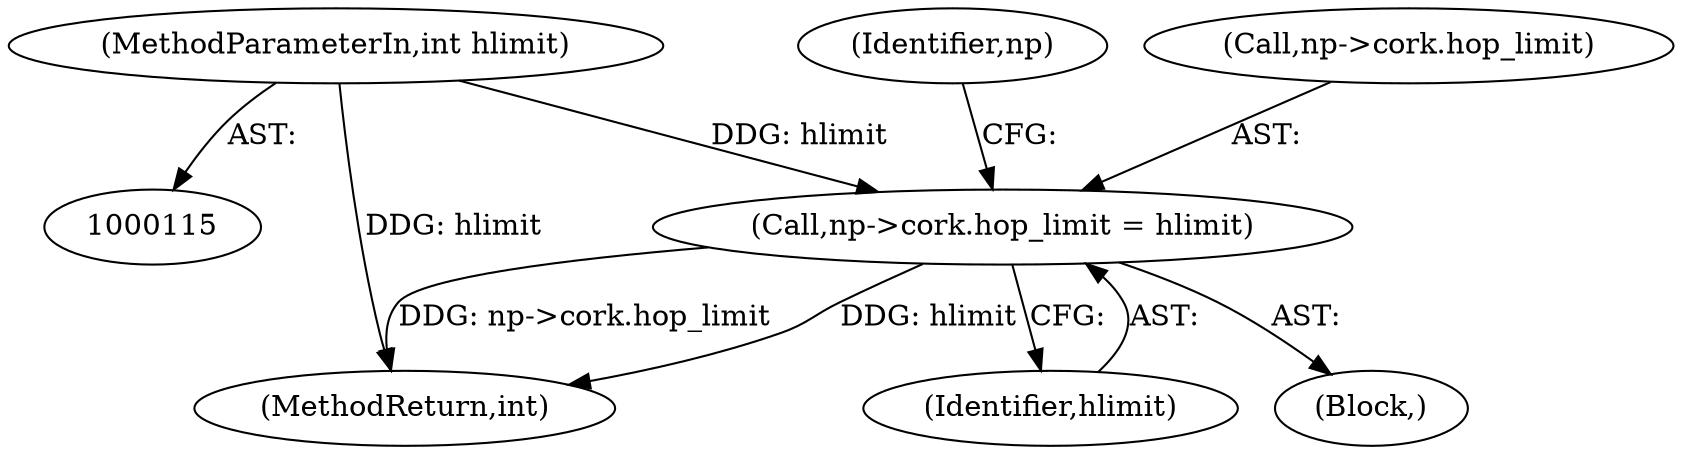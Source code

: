 digraph "0_linux_75a493e60ac4bbe2e977e7129d6d8cbb0dd236be@pointer" {
"1000402" [label="(Call,np->cork.hop_limit = hlimit)"];
"1000121" [label="(MethodParameterIn,int hlimit)"];
"1000412" [label="(Identifier,np)"];
"1001327" [label="(MethodReturn,int)"];
"1000408" [label="(Identifier,hlimit)"];
"1000402" [label="(Call,np->cork.hop_limit = hlimit)"];
"1000121" [label="(MethodParameterIn,int hlimit)"];
"1000403" [label="(Call,np->cork.hop_limit)"];
"1000181" [label="(Block,)"];
"1000402" -> "1000181"  [label="AST: "];
"1000402" -> "1000408"  [label="CFG: "];
"1000403" -> "1000402"  [label="AST: "];
"1000408" -> "1000402"  [label="AST: "];
"1000412" -> "1000402"  [label="CFG: "];
"1000402" -> "1001327"  [label="DDG: hlimit"];
"1000402" -> "1001327"  [label="DDG: np->cork.hop_limit"];
"1000121" -> "1000402"  [label="DDG: hlimit"];
"1000121" -> "1000115"  [label="AST: "];
"1000121" -> "1001327"  [label="DDG: hlimit"];
}
